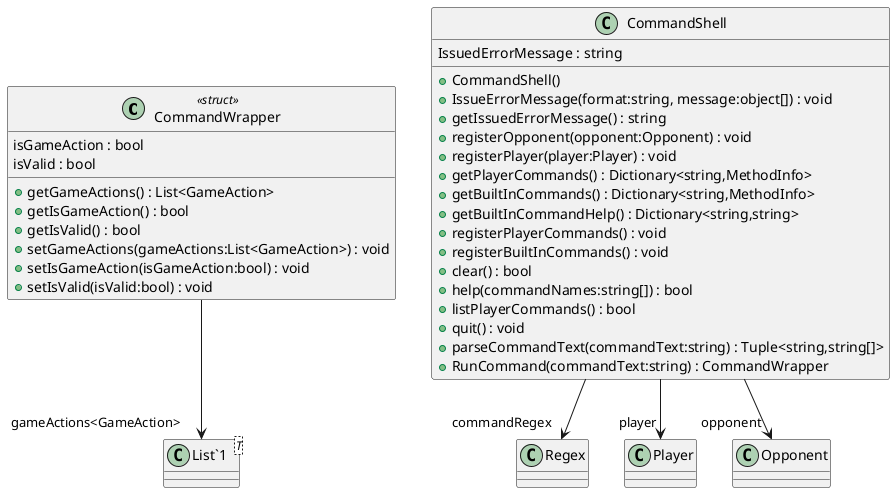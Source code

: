 @startuml
class CommandWrapper <<struct>> {
    isGameAction : bool
    isValid : bool
    + getGameActions() : List<GameAction>
    + getIsGameAction() : bool
    + getIsValid() : bool
    + setGameActions(gameActions:List<GameAction>) : void
    + setIsGameAction(isGameAction:bool) : void
    + setIsValid(isValid:bool) : void
}
class CommandShell {
    IssuedErrorMessage : string
    + CommandShell()
    + IssueErrorMessage(format:string, message:object[]) : void
    + getIssuedErrorMessage() : string
    + registerOpponent(opponent:Opponent) : void
    + registerPlayer(player:Player) : void
    + getPlayerCommands() : Dictionary<string,MethodInfo>
    + getBuiltInCommands() : Dictionary<string,MethodInfo>
    + getBuiltInCommandHelp() : Dictionary<string,string>
    + registerPlayerCommands() : void
    + registerBuiltInCommands() : void
    + clear() : bool
    + help(commandNames:string[]) : bool
    + listPlayerCommands() : bool
    + quit() : void
    + parseCommandText(commandText:string) : Tuple<string,string[]>
    + RunCommand(commandText:string) : CommandWrapper
}
class "List`1"<T> {
}
CommandWrapper --> "gameActions<GameAction>" "List`1"
CommandShell --> "commandRegex" Regex
CommandShell --> "player" Player
CommandShell --> "opponent" Opponent
@enduml
